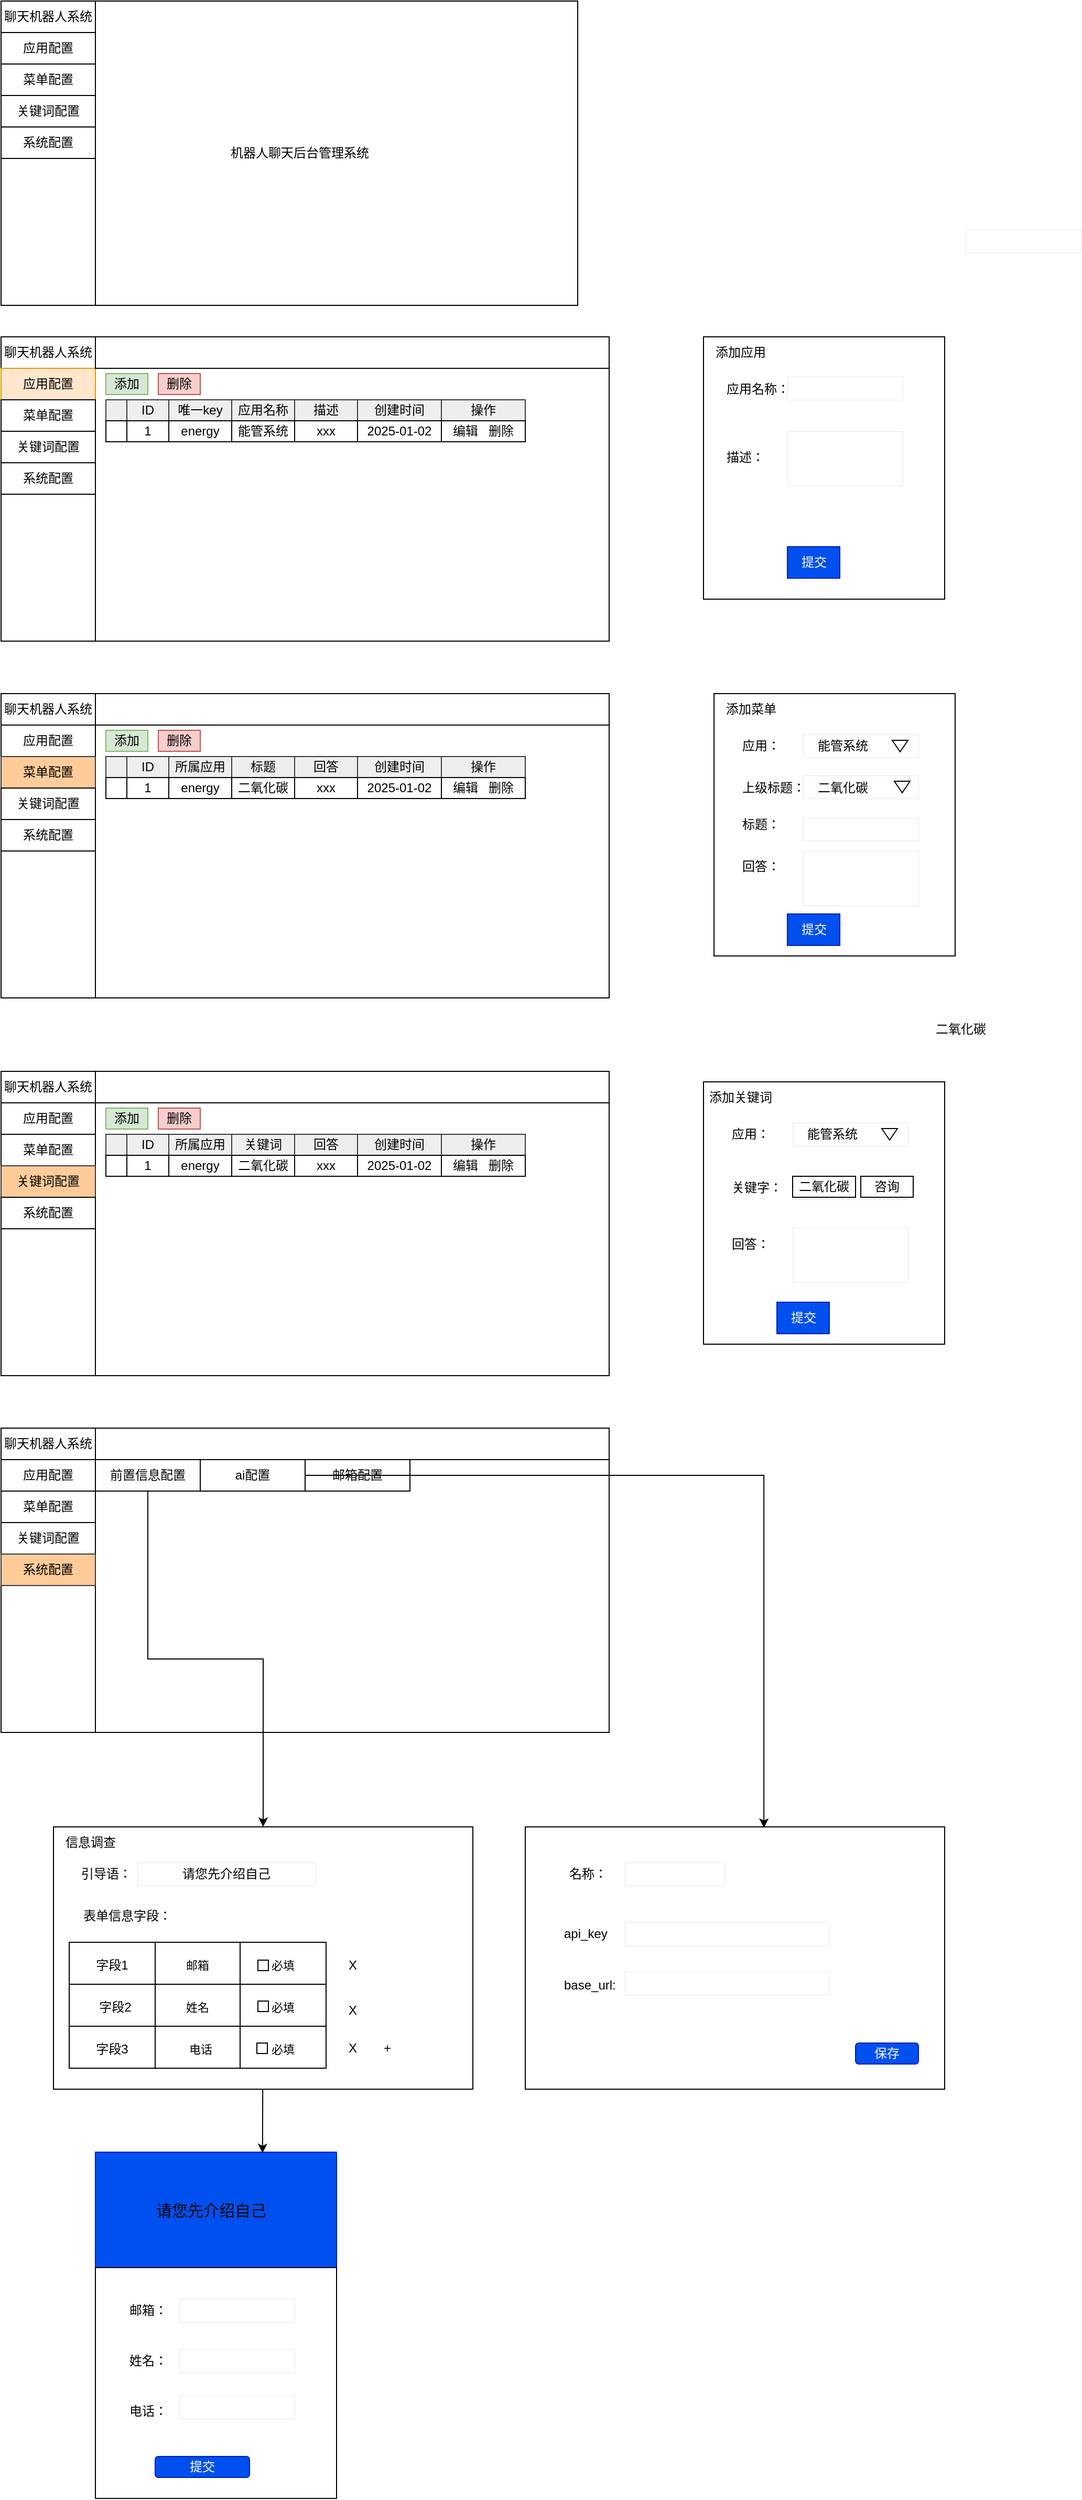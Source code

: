 <mxfile version="25.0.3">
  <diagram name="第 1 页" id="WqESRx_fFTUSI_0ruRd6">
    <mxGraphModel dx="840" dy="493" grid="1" gridSize="10" guides="1" tooltips="1" connect="1" arrows="1" fold="1" page="1" pageScale="1" pageWidth="827" pageHeight="1169" math="0" shadow="0">
      <root>
        <mxCell id="0" />
        <mxCell id="1" parent="0" />
        <mxCell id="n9BNtuvzOKxnNitowUyj-19" value="机器人聊天后台管理系统" style="rounded=0;whiteSpace=wrap;html=1;" vertex="1" parent="1">
          <mxGeometry x="20" y="90" width="530" height="290" as="geometry" />
        </mxCell>
        <mxCell id="n9BNtuvzOKxnNitowUyj-21" value="" style="rounded=0;whiteSpace=wrap;html=1;" vertex="1" parent="1">
          <mxGeometry y="90" width="90" height="290" as="geometry" />
        </mxCell>
        <mxCell id="n9BNtuvzOKxnNitowUyj-22" value="聊天机器人系统" style="rounded=0;whiteSpace=wrap;html=1;" vertex="1" parent="1">
          <mxGeometry y="90" width="90" height="30" as="geometry" />
        </mxCell>
        <mxCell id="n9BNtuvzOKxnNitowUyj-23" value="应用配置" style="rounded=0;whiteSpace=wrap;html=1;" vertex="1" parent="1">
          <mxGeometry y="120" width="90" height="30" as="geometry" />
        </mxCell>
        <mxCell id="n9BNtuvzOKxnNitowUyj-24" value="菜单配置" style="rounded=0;whiteSpace=wrap;html=1;" vertex="1" parent="1">
          <mxGeometry y="150" width="90" height="30" as="geometry" />
        </mxCell>
        <mxCell id="n9BNtuvzOKxnNitowUyj-25" value="关键词配置" style="rounded=0;whiteSpace=wrap;html=1;" vertex="1" parent="1">
          <mxGeometry y="180" width="90" height="30" as="geometry" />
        </mxCell>
        <mxCell id="n9BNtuvzOKxnNitowUyj-26" value="系统配置" style="rounded=0;whiteSpace=wrap;html=1;" vertex="1" parent="1">
          <mxGeometry y="210" width="90" height="30" as="geometry" />
        </mxCell>
        <mxCell id="n9BNtuvzOKxnNitowUyj-28" value="" style="rounded=0;whiteSpace=wrap;html=1;" vertex="1" parent="1">
          <mxGeometry x="20" y="410" width="560" height="290" as="geometry" />
        </mxCell>
        <mxCell id="n9BNtuvzOKxnNitowUyj-29" value="" style="rounded=0;whiteSpace=wrap;html=1;" vertex="1" parent="1">
          <mxGeometry y="410" width="90" height="290" as="geometry" />
        </mxCell>
        <mxCell id="n9BNtuvzOKxnNitowUyj-30" value="聊天机器人系统" style="rounded=0;whiteSpace=wrap;html=1;" vertex="1" parent="1">
          <mxGeometry y="410" width="90" height="30" as="geometry" />
        </mxCell>
        <mxCell id="n9BNtuvzOKxnNitowUyj-31" value="应用配置" style="rounded=0;whiteSpace=wrap;html=1;fillColor=#ffe6cc;strokeColor=#d79b00;" vertex="1" parent="1">
          <mxGeometry y="440" width="90" height="30" as="geometry" />
        </mxCell>
        <mxCell id="n9BNtuvzOKxnNitowUyj-32" value="菜单配置" style="rounded=0;whiteSpace=wrap;html=1;" vertex="1" parent="1">
          <mxGeometry y="470" width="90" height="30" as="geometry" />
        </mxCell>
        <mxCell id="n9BNtuvzOKxnNitowUyj-33" value="关键词配置" style="rounded=0;whiteSpace=wrap;html=1;" vertex="1" parent="1">
          <mxGeometry y="500" width="90" height="30" as="geometry" />
        </mxCell>
        <mxCell id="n9BNtuvzOKxnNitowUyj-34" value="系统配置" style="rounded=0;whiteSpace=wrap;html=1;" vertex="1" parent="1">
          <mxGeometry y="530" width="90" height="30" as="geometry" />
        </mxCell>
        <mxCell id="n9BNtuvzOKxnNitowUyj-35" value="" style="rounded=0;whiteSpace=wrap;html=1;" vertex="1" parent="1">
          <mxGeometry x="90" y="410" width="490" height="30" as="geometry" />
        </mxCell>
        <mxCell id="n9BNtuvzOKxnNitowUyj-38" value="添加" style="rounded=0;whiteSpace=wrap;html=1;fillColor=#d5e8d4;strokeColor=#82b366;" vertex="1" parent="1">
          <mxGeometry x="100" y="445" width="40" height="20" as="geometry" />
        </mxCell>
        <mxCell id="n9BNtuvzOKxnNitowUyj-39" value="删除" style="rounded=0;whiteSpace=wrap;html=1;fillColor=#f8cecc;strokeColor=#b85450;" vertex="1" parent="1">
          <mxGeometry x="150" y="445" width="40" height="20" as="geometry" />
        </mxCell>
        <mxCell id="n9BNtuvzOKxnNitowUyj-42" value="ID" style="rounded=0;whiteSpace=wrap;html=1;fillColor=#eeeeee;strokeColor=#36393d;" vertex="1" parent="1">
          <mxGeometry x="120" y="470" width="40" height="20" as="geometry" />
        </mxCell>
        <mxCell id="n9BNtuvzOKxnNitowUyj-43" value="唯一key" style="rounded=0;whiteSpace=wrap;html=1;fillColor=#eeeeee;strokeColor=#36393d;" vertex="1" parent="1">
          <mxGeometry x="160" y="470" width="60" height="20" as="geometry" />
        </mxCell>
        <mxCell id="n9BNtuvzOKxnNitowUyj-44" value="应用名称" style="rounded=0;whiteSpace=wrap;html=1;fillColor=#eeeeee;strokeColor=#36393d;" vertex="1" parent="1">
          <mxGeometry x="220" y="470" width="60" height="20" as="geometry" />
        </mxCell>
        <mxCell id="n9BNtuvzOKxnNitowUyj-45" value="描述" style="rounded=0;whiteSpace=wrap;html=1;fillColor=#eeeeee;strokeColor=#36393d;" vertex="1" parent="1">
          <mxGeometry x="280" y="470" width="60" height="20" as="geometry" />
        </mxCell>
        <mxCell id="n9BNtuvzOKxnNitowUyj-46" value="创建时间" style="rounded=0;whiteSpace=wrap;html=1;fillColor=#eeeeee;strokeColor=#36393d;" vertex="1" parent="1">
          <mxGeometry x="340" y="470" width="80" height="20" as="geometry" />
        </mxCell>
        <mxCell id="n9BNtuvzOKxnNitowUyj-48" value="" style="rounded=0;whiteSpace=wrap;html=1;fillColor=#eeeeee;strokeColor=#36393d;" vertex="1" parent="1">
          <mxGeometry x="100" y="470" width="20" height="20" as="geometry" />
        </mxCell>
        <mxCell id="n9BNtuvzOKxnNitowUyj-49" value="" style="rounded=0;whiteSpace=wrap;html=1;" vertex="1" parent="1">
          <mxGeometry x="100" y="490" width="20" height="20" as="geometry" />
        </mxCell>
        <mxCell id="n9BNtuvzOKxnNitowUyj-51" value="1" style="rounded=0;whiteSpace=wrap;html=1;" vertex="1" parent="1">
          <mxGeometry x="120" y="490" width="40" height="20" as="geometry" />
        </mxCell>
        <mxCell id="n9BNtuvzOKxnNitowUyj-52" value="energy" style="rounded=0;whiteSpace=wrap;html=1;" vertex="1" parent="1">
          <mxGeometry x="160" y="490" width="60" height="20" as="geometry" />
        </mxCell>
        <mxCell id="n9BNtuvzOKxnNitowUyj-53" value="能管系统" style="rounded=0;whiteSpace=wrap;html=1;" vertex="1" parent="1">
          <mxGeometry x="220" y="490" width="60" height="20" as="geometry" />
        </mxCell>
        <mxCell id="n9BNtuvzOKxnNitowUyj-54" value="xxx" style="rounded=0;whiteSpace=wrap;html=1;" vertex="1" parent="1">
          <mxGeometry x="280" y="490" width="60" height="20" as="geometry" />
        </mxCell>
        <mxCell id="n9BNtuvzOKxnNitowUyj-55" value="&lt;font&gt;2025-01-02&lt;/font&gt;" style="rounded=0;whiteSpace=wrap;html=1;" vertex="1" parent="1">
          <mxGeometry x="340" y="490" width="80" height="20" as="geometry" />
        </mxCell>
        <mxCell id="n9BNtuvzOKxnNitowUyj-71" value="操作" style="rounded=0;whiteSpace=wrap;html=1;fillColor=#eeeeee;strokeColor=#36393d;" vertex="1" parent="1">
          <mxGeometry x="420" y="470" width="80" height="20" as="geometry" />
        </mxCell>
        <mxCell id="n9BNtuvzOKxnNitowUyj-72" value="编辑&amp;nbsp; &amp;nbsp;删除" style="rounded=0;whiteSpace=wrap;html=1;" vertex="1" parent="1">
          <mxGeometry x="420" y="490" width="80" height="20" as="geometry" />
        </mxCell>
        <mxCell id="n9BNtuvzOKxnNitowUyj-84" value="" style="rounded=0;whiteSpace=wrap;html=1;" vertex="1" parent="1">
          <mxGeometry x="670" y="410" width="230" height="250" as="geometry" />
        </mxCell>
        <mxCell id="n9BNtuvzOKxnNitowUyj-85" value="添加应用" style="text;html=1;align=center;verticalAlign=middle;resizable=0;points=[];autosize=1;strokeColor=none;fillColor=none;" vertex="1" parent="1">
          <mxGeometry x="670" y="410" width="70" height="30" as="geometry" />
        </mxCell>
        <mxCell id="n9BNtuvzOKxnNitowUyj-86" value="提交" style="text;html=1;align=center;verticalAlign=middle;resizable=0;points=[];autosize=1;strokeColor=#001DBC;fillColor=#0050ef;fontColor=#ffffff;" vertex="1" parent="1">
          <mxGeometry x="750" y="610" width="50" height="30" as="geometry" />
        </mxCell>
        <mxCell id="n9BNtuvzOKxnNitowUyj-87" value="应用名称：" style="text;html=1;align=left;verticalAlign=middle;resizable=0;points=[];autosize=1;strokeColor=none;fillColor=none;" vertex="1" parent="1">
          <mxGeometry x="690" y="445" width="80" height="30" as="geometry" />
        </mxCell>
        <mxCell id="n9BNtuvzOKxnNitowUyj-91" value="描述：" style="text;html=1;align=left;verticalAlign=middle;resizable=0;points=[];autosize=1;strokeColor=none;fillColor=none;" vertex="1" parent="1">
          <mxGeometry x="690" y="510" width="60" height="30" as="geometry" />
        </mxCell>
        <mxCell id="n9BNtuvzOKxnNitowUyj-93" value="" style="whiteSpace=wrap;html=1;strokeWidth=0;" vertex="1" parent="1">
          <mxGeometry x="920" y="308" width="110" height="22" as="geometry" />
        </mxCell>
        <mxCell id="n9BNtuvzOKxnNitowUyj-94" value="" style="whiteSpace=wrap;html=1;strokeWidth=0;" vertex="1" parent="1">
          <mxGeometry x="750" y="448" width="110" height="22" as="geometry" />
        </mxCell>
        <mxCell id="n9BNtuvzOKxnNitowUyj-96" value="" style="whiteSpace=wrap;html=1;strokeWidth=0;" vertex="1" parent="1">
          <mxGeometry x="750" y="500" width="110" height="52" as="geometry" />
        </mxCell>
        <mxCell id="n9BNtuvzOKxnNitowUyj-100" value="" style="rounded=0;whiteSpace=wrap;html=1;" vertex="1" parent="1">
          <mxGeometry x="20" y="750" width="560" height="290" as="geometry" />
        </mxCell>
        <mxCell id="n9BNtuvzOKxnNitowUyj-101" value="" style="rounded=0;whiteSpace=wrap;html=1;" vertex="1" parent="1">
          <mxGeometry y="750" width="90" height="290" as="geometry" />
        </mxCell>
        <mxCell id="n9BNtuvzOKxnNitowUyj-102" value="聊天机器人系统" style="rounded=0;whiteSpace=wrap;html=1;" vertex="1" parent="1">
          <mxGeometry y="750" width="90" height="30" as="geometry" />
        </mxCell>
        <mxCell id="n9BNtuvzOKxnNitowUyj-103" value="应用配置" style="rounded=0;whiteSpace=wrap;html=1;" vertex="1" parent="1">
          <mxGeometry y="780" width="90" height="30" as="geometry" />
        </mxCell>
        <mxCell id="n9BNtuvzOKxnNitowUyj-104" value="菜单配置" style="rounded=0;whiteSpace=wrap;html=1;fillColor=#ffcc99;strokeColor=#36393d;" vertex="1" parent="1">
          <mxGeometry y="810" width="90" height="30" as="geometry" />
        </mxCell>
        <mxCell id="n9BNtuvzOKxnNitowUyj-105" value="关键词配置" style="rounded=0;whiteSpace=wrap;html=1;" vertex="1" parent="1">
          <mxGeometry y="840" width="90" height="30" as="geometry" />
        </mxCell>
        <mxCell id="n9BNtuvzOKxnNitowUyj-106" value="系统配置" style="rounded=0;whiteSpace=wrap;html=1;" vertex="1" parent="1">
          <mxGeometry y="870" width="90" height="30" as="geometry" />
        </mxCell>
        <mxCell id="n9BNtuvzOKxnNitowUyj-107" value="" style="rounded=0;whiteSpace=wrap;html=1;" vertex="1" parent="1">
          <mxGeometry x="90" y="750" width="490" height="30" as="geometry" />
        </mxCell>
        <mxCell id="n9BNtuvzOKxnNitowUyj-108" value="添加" style="rounded=0;whiteSpace=wrap;html=1;fillColor=#d5e8d4;strokeColor=#82b366;" vertex="1" parent="1">
          <mxGeometry x="100" y="785" width="40" height="20" as="geometry" />
        </mxCell>
        <mxCell id="n9BNtuvzOKxnNitowUyj-109" value="删除" style="rounded=0;whiteSpace=wrap;html=1;fillColor=#f8cecc;strokeColor=#b85450;" vertex="1" parent="1">
          <mxGeometry x="150" y="785" width="40" height="20" as="geometry" />
        </mxCell>
        <mxCell id="n9BNtuvzOKxnNitowUyj-110" value="ID" style="rounded=0;whiteSpace=wrap;html=1;fillColor=#eeeeee;strokeColor=#36393d;" vertex="1" parent="1">
          <mxGeometry x="120" y="810" width="40" height="20" as="geometry" />
        </mxCell>
        <mxCell id="n9BNtuvzOKxnNitowUyj-111" value="所属应用" style="rounded=0;whiteSpace=wrap;html=1;fillColor=#eeeeee;strokeColor=#36393d;" vertex="1" parent="1">
          <mxGeometry x="160" y="810" width="60" height="20" as="geometry" />
        </mxCell>
        <mxCell id="n9BNtuvzOKxnNitowUyj-112" value="标题" style="rounded=0;whiteSpace=wrap;html=1;fillColor=#eeeeee;strokeColor=#36393d;" vertex="1" parent="1">
          <mxGeometry x="220" y="810" width="60" height="20" as="geometry" />
        </mxCell>
        <mxCell id="n9BNtuvzOKxnNitowUyj-113" value="回答" style="rounded=0;whiteSpace=wrap;html=1;fillColor=#eeeeee;strokeColor=#36393d;" vertex="1" parent="1">
          <mxGeometry x="280" y="810" width="60" height="20" as="geometry" />
        </mxCell>
        <mxCell id="n9BNtuvzOKxnNitowUyj-114" value="创建时间" style="rounded=0;whiteSpace=wrap;html=1;fillColor=#eeeeee;strokeColor=#36393d;" vertex="1" parent="1">
          <mxGeometry x="340" y="810" width="80" height="20" as="geometry" />
        </mxCell>
        <mxCell id="n9BNtuvzOKxnNitowUyj-115" value="" style="rounded=0;whiteSpace=wrap;html=1;fillColor=#eeeeee;strokeColor=#36393d;" vertex="1" parent="1">
          <mxGeometry x="100" y="810" width="20" height="20" as="geometry" />
        </mxCell>
        <mxCell id="n9BNtuvzOKxnNitowUyj-116" value="" style="rounded=0;whiteSpace=wrap;html=1;" vertex="1" parent="1">
          <mxGeometry x="100" y="830" width="20" height="20" as="geometry" />
        </mxCell>
        <mxCell id="n9BNtuvzOKxnNitowUyj-117" value="1" style="rounded=0;whiteSpace=wrap;html=1;" vertex="1" parent="1">
          <mxGeometry x="120" y="830" width="40" height="20" as="geometry" />
        </mxCell>
        <mxCell id="n9BNtuvzOKxnNitowUyj-118" value="energy" style="rounded=0;whiteSpace=wrap;html=1;" vertex="1" parent="1">
          <mxGeometry x="160" y="830" width="60" height="20" as="geometry" />
        </mxCell>
        <mxCell id="n9BNtuvzOKxnNitowUyj-119" value="二氧化碳" style="rounded=0;whiteSpace=wrap;html=1;" vertex="1" parent="1">
          <mxGeometry x="220" y="830" width="60" height="20" as="geometry" />
        </mxCell>
        <mxCell id="n9BNtuvzOKxnNitowUyj-120" value="xxx" style="rounded=0;whiteSpace=wrap;html=1;" vertex="1" parent="1">
          <mxGeometry x="280" y="830" width="60" height="20" as="geometry" />
        </mxCell>
        <mxCell id="n9BNtuvzOKxnNitowUyj-121" value="&lt;font&gt;2025-01-02&lt;/font&gt;" style="rounded=0;whiteSpace=wrap;html=1;" vertex="1" parent="1">
          <mxGeometry x="340" y="830" width="80" height="20" as="geometry" />
        </mxCell>
        <mxCell id="n9BNtuvzOKxnNitowUyj-122" value="操作" style="rounded=0;whiteSpace=wrap;html=1;fillColor=#eeeeee;strokeColor=#36393d;" vertex="1" parent="1">
          <mxGeometry x="420" y="810" width="80" height="20" as="geometry" />
        </mxCell>
        <mxCell id="n9BNtuvzOKxnNitowUyj-123" value="编辑&amp;nbsp; &amp;nbsp;删除" style="rounded=0;whiteSpace=wrap;html=1;" vertex="1" parent="1">
          <mxGeometry x="420" y="830" width="80" height="20" as="geometry" />
        </mxCell>
        <mxCell id="n9BNtuvzOKxnNitowUyj-126" value="" style="rounded=0;whiteSpace=wrap;html=1;" vertex="1" parent="1">
          <mxGeometry x="680" y="750" width="230" height="250" as="geometry" />
        </mxCell>
        <mxCell id="n9BNtuvzOKxnNitowUyj-127" value="添加菜单" style="text;html=1;align=center;verticalAlign=middle;resizable=0;points=[];autosize=1;strokeColor=none;fillColor=none;" vertex="1" parent="1">
          <mxGeometry x="680" y="750" width="70" height="30" as="geometry" />
        </mxCell>
        <mxCell id="n9BNtuvzOKxnNitowUyj-129" value="应用：" style="text;html=1;align=left;verticalAlign=middle;resizable=0;points=[];autosize=1;strokeColor=none;fillColor=none;" vertex="1" parent="1">
          <mxGeometry x="705" y="785" width="60" height="30" as="geometry" />
        </mxCell>
        <mxCell id="n9BNtuvzOKxnNitowUyj-130" value="上级标题：" style="text;html=1;align=left;verticalAlign=middle;resizable=0;points=[];autosize=1;strokeColor=none;fillColor=none;" vertex="1" parent="1">
          <mxGeometry x="705" y="825" width="80" height="30" as="geometry" />
        </mxCell>
        <mxCell id="n9BNtuvzOKxnNitowUyj-131" value="标题：" style="text;html=1;align=left;verticalAlign=middle;resizable=0;points=[];autosize=1;strokeColor=none;fillColor=none;" vertex="1" parent="1">
          <mxGeometry x="705" y="860" width="60" height="30" as="geometry" />
        </mxCell>
        <mxCell id="n9BNtuvzOKxnNitowUyj-132" value="回答：" style="text;html=1;align=left;verticalAlign=middle;resizable=0;points=[];autosize=1;strokeColor=none;fillColor=none;" vertex="1" parent="1">
          <mxGeometry x="705" y="900" width="60" height="30" as="geometry" />
        </mxCell>
        <mxCell id="n9BNtuvzOKxnNitowUyj-133" value="" style="whiteSpace=wrap;html=1;strokeWidth=0;verticalAlign=middle;" vertex="1" parent="1">
          <mxGeometry x="765" y="789" width="110" height="22" as="geometry" />
        </mxCell>
        <mxCell id="n9BNtuvzOKxnNitowUyj-134" value="" style="triangle;whiteSpace=wrap;html=1;dashed=0;direction=south;" vertex="1" parent="1">
          <mxGeometry x="850" y="794.5" width="15" height="11" as="geometry" />
        </mxCell>
        <mxCell id="n9BNtuvzOKxnNitowUyj-136" value="能管系统" style="text;html=1;align=left;verticalAlign=middle;resizable=0;points=[];autosize=1;strokeColor=none;fillColor=none;" vertex="1" parent="1">
          <mxGeometry x="777" y="785" width="70" height="30" as="geometry" />
        </mxCell>
        <mxCell id="n9BNtuvzOKxnNitowUyj-137" value="" style="whiteSpace=wrap;html=1;strokeWidth=0;verticalAlign=middle;" vertex="1" parent="1">
          <mxGeometry x="765" y="828" width="110" height="22" as="geometry" />
        </mxCell>
        <mxCell id="n9BNtuvzOKxnNitowUyj-138" value="二氧化碳" style="text;html=1;align=left;verticalAlign=middle;resizable=0;points=[];autosize=1;strokeColor=none;fillColor=none;" vertex="1" parent="1">
          <mxGeometry x="777" y="825" width="70" height="30" as="geometry" />
        </mxCell>
        <mxCell id="n9BNtuvzOKxnNitowUyj-140" value="" style="triangle;whiteSpace=wrap;html=1;dashed=0;direction=south;" vertex="1" parent="1">
          <mxGeometry x="852" y="833.5" width="15" height="11" as="geometry" />
        </mxCell>
        <mxCell id="n9BNtuvzOKxnNitowUyj-142" value="" style="whiteSpace=wrap;html=1;strokeWidth=0;" vertex="1" parent="1">
          <mxGeometry x="765" y="868" width="110" height="22" as="geometry" />
        </mxCell>
        <mxCell id="n9BNtuvzOKxnNitowUyj-143" value="" style="whiteSpace=wrap;html=1;strokeWidth=0;" vertex="1" parent="1">
          <mxGeometry x="765" y="900" width="110" height="52" as="geometry" />
        </mxCell>
        <mxCell id="n9BNtuvzOKxnNitowUyj-145" value="提交" style="text;html=1;align=center;verticalAlign=middle;resizable=0;points=[];autosize=1;strokeColor=#001DBC;fillColor=#0050ef;fontColor=#ffffff;" vertex="1" parent="1">
          <mxGeometry x="750" y="960" width="50" height="30" as="geometry" />
        </mxCell>
        <mxCell id="n9BNtuvzOKxnNitowUyj-147" value="" style="rounded=0;whiteSpace=wrap;html=1;" vertex="1" parent="1">
          <mxGeometry x="20" y="1110" width="560" height="290" as="geometry" />
        </mxCell>
        <mxCell id="n9BNtuvzOKxnNitowUyj-148" value="" style="rounded=0;whiteSpace=wrap;html=1;" vertex="1" parent="1">
          <mxGeometry y="1110" width="90" height="290" as="geometry" />
        </mxCell>
        <mxCell id="n9BNtuvzOKxnNitowUyj-149" value="聊天机器人系统" style="rounded=0;whiteSpace=wrap;html=1;" vertex="1" parent="1">
          <mxGeometry y="1110" width="90" height="30" as="geometry" />
        </mxCell>
        <mxCell id="n9BNtuvzOKxnNitowUyj-150" value="应用配置" style="rounded=0;whiteSpace=wrap;html=1;" vertex="1" parent="1">
          <mxGeometry y="1140" width="90" height="30" as="geometry" />
        </mxCell>
        <mxCell id="n9BNtuvzOKxnNitowUyj-151" value="菜单配置" style="rounded=0;whiteSpace=wrap;html=1;" vertex="1" parent="1">
          <mxGeometry y="1170" width="90" height="30" as="geometry" />
        </mxCell>
        <mxCell id="n9BNtuvzOKxnNitowUyj-152" value="关键词配置" style="rounded=0;whiteSpace=wrap;html=1;fillColor=#ffcc99;strokeColor=#36393d;" vertex="1" parent="1">
          <mxGeometry y="1200" width="90" height="30" as="geometry" />
        </mxCell>
        <mxCell id="n9BNtuvzOKxnNitowUyj-153" value="系统配置" style="rounded=0;whiteSpace=wrap;html=1;" vertex="1" parent="1">
          <mxGeometry y="1230" width="90" height="30" as="geometry" />
        </mxCell>
        <mxCell id="n9BNtuvzOKxnNitowUyj-154" value="" style="rounded=0;whiteSpace=wrap;html=1;" vertex="1" parent="1">
          <mxGeometry x="90" y="1110" width="490" height="30" as="geometry" />
        </mxCell>
        <mxCell id="n9BNtuvzOKxnNitowUyj-155" value="添加" style="rounded=0;whiteSpace=wrap;html=1;fillColor=#d5e8d4;strokeColor=#82b366;" vertex="1" parent="1">
          <mxGeometry x="100" y="1145" width="40" height="20" as="geometry" />
        </mxCell>
        <mxCell id="n9BNtuvzOKxnNitowUyj-156" value="删除" style="rounded=0;whiteSpace=wrap;html=1;fillColor=#f8cecc;strokeColor=#b85450;" vertex="1" parent="1">
          <mxGeometry x="150" y="1145" width="40" height="20" as="geometry" />
        </mxCell>
        <mxCell id="n9BNtuvzOKxnNitowUyj-157" value="ID" style="rounded=0;whiteSpace=wrap;html=1;fillColor=#eeeeee;strokeColor=#36393d;" vertex="1" parent="1">
          <mxGeometry x="120" y="1170" width="40" height="20" as="geometry" />
        </mxCell>
        <mxCell id="n9BNtuvzOKxnNitowUyj-158" value="所属应用" style="rounded=0;whiteSpace=wrap;html=1;fillColor=#eeeeee;strokeColor=#36393d;" vertex="1" parent="1">
          <mxGeometry x="160" y="1170" width="60" height="20" as="geometry" />
        </mxCell>
        <mxCell id="n9BNtuvzOKxnNitowUyj-159" value="关键词" style="rounded=0;whiteSpace=wrap;html=1;fillColor=#eeeeee;strokeColor=#36393d;" vertex="1" parent="1">
          <mxGeometry x="220" y="1170" width="60" height="20" as="geometry" />
        </mxCell>
        <mxCell id="n9BNtuvzOKxnNitowUyj-160" value="回答" style="rounded=0;whiteSpace=wrap;html=1;fillColor=#eeeeee;strokeColor=#36393d;" vertex="1" parent="1">
          <mxGeometry x="280" y="1170" width="60" height="20" as="geometry" />
        </mxCell>
        <mxCell id="n9BNtuvzOKxnNitowUyj-161" value="创建时间" style="rounded=0;whiteSpace=wrap;html=1;fillColor=#eeeeee;strokeColor=#36393d;" vertex="1" parent="1">
          <mxGeometry x="340" y="1170" width="80" height="20" as="geometry" />
        </mxCell>
        <mxCell id="n9BNtuvzOKxnNitowUyj-162" value="" style="rounded=0;whiteSpace=wrap;html=1;fillColor=#eeeeee;strokeColor=#36393d;" vertex="1" parent="1">
          <mxGeometry x="100" y="1170" width="20" height="20" as="geometry" />
        </mxCell>
        <mxCell id="n9BNtuvzOKxnNitowUyj-163" value="" style="rounded=0;whiteSpace=wrap;html=1;" vertex="1" parent="1">
          <mxGeometry x="100" y="1190" width="20" height="20" as="geometry" />
        </mxCell>
        <mxCell id="n9BNtuvzOKxnNitowUyj-164" value="1" style="rounded=0;whiteSpace=wrap;html=1;" vertex="1" parent="1">
          <mxGeometry x="120" y="1190" width="40" height="20" as="geometry" />
        </mxCell>
        <mxCell id="n9BNtuvzOKxnNitowUyj-165" value="energy" style="rounded=0;whiteSpace=wrap;html=1;" vertex="1" parent="1">
          <mxGeometry x="160" y="1190" width="60" height="20" as="geometry" />
        </mxCell>
        <mxCell id="n9BNtuvzOKxnNitowUyj-166" value="二氧化碳" style="rounded=0;whiteSpace=wrap;html=1;" vertex="1" parent="1">
          <mxGeometry x="220" y="1190" width="60" height="20" as="geometry" />
        </mxCell>
        <mxCell id="n9BNtuvzOKxnNitowUyj-167" value="xxx" style="rounded=0;whiteSpace=wrap;html=1;" vertex="1" parent="1">
          <mxGeometry x="280" y="1190" width="60" height="20" as="geometry" />
        </mxCell>
        <mxCell id="n9BNtuvzOKxnNitowUyj-168" value="&lt;font&gt;2025-01-02&lt;/font&gt;" style="rounded=0;whiteSpace=wrap;html=1;" vertex="1" parent="1">
          <mxGeometry x="340" y="1190" width="80" height="20" as="geometry" />
        </mxCell>
        <mxCell id="n9BNtuvzOKxnNitowUyj-169" value="操作" style="rounded=0;whiteSpace=wrap;html=1;fillColor=#eeeeee;strokeColor=#36393d;" vertex="1" parent="1">
          <mxGeometry x="420" y="1170" width="80" height="20" as="geometry" />
        </mxCell>
        <mxCell id="n9BNtuvzOKxnNitowUyj-170" value="编辑&amp;nbsp; &amp;nbsp;删除" style="rounded=0;whiteSpace=wrap;html=1;" vertex="1" parent="1">
          <mxGeometry x="420" y="1190" width="80" height="20" as="geometry" />
        </mxCell>
        <mxCell id="n9BNtuvzOKxnNitowUyj-171" value="" style="rounded=0;whiteSpace=wrap;html=1;" vertex="1" parent="1">
          <mxGeometry x="670" y="1120" width="230" height="250" as="geometry" />
        </mxCell>
        <mxCell id="n9BNtuvzOKxnNitowUyj-172" value="添加关键词" style="text;html=1;align=center;verticalAlign=middle;resizable=0;points=[];autosize=1;strokeColor=none;fillColor=none;" vertex="1" parent="1">
          <mxGeometry x="665" y="1120" width="80" height="30" as="geometry" />
        </mxCell>
        <mxCell id="n9BNtuvzOKxnNitowUyj-173" value="应用：" style="text;html=1;align=left;verticalAlign=middle;resizable=0;points=[];autosize=1;strokeColor=none;fillColor=none;" vertex="1" parent="1">
          <mxGeometry x="695" y="1155" width="60" height="30" as="geometry" />
        </mxCell>
        <mxCell id="n9BNtuvzOKxnNitowUyj-175" value="关键字：" style="text;html=1;align=left;verticalAlign=middle;resizable=0;points=[];autosize=1;strokeColor=none;fillColor=none;" vertex="1" parent="1">
          <mxGeometry x="695" y="1206" width="70" height="30" as="geometry" />
        </mxCell>
        <mxCell id="n9BNtuvzOKxnNitowUyj-176" value="回答：" style="text;html=1;align=left;verticalAlign=middle;resizable=0;points=[];autosize=1;strokeColor=none;fillColor=none;" vertex="1" parent="1">
          <mxGeometry x="695" y="1260" width="60" height="30" as="geometry" />
        </mxCell>
        <mxCell id="n9BNtuvzOKxnNitowUyj-177" value="" style="whiteSpace=wrap;html=1;strokeWidth=0;verticalAlign=middle;" vertex="1" parent="1">
          <mxGeometry x="755" y="1159" width="110" height="22" as="geometry" />
        </mxCell>
        <mxCell id="n9BNtuvzOKxnNitowUyj-178" value="" style="triangle;whiteSpace=wrap;html=1;dashed=0;direction=south;" vertex="1" parent="1">
          <mxGeometry x="840" y="1164.5" width="15" height="11" as="geometry" />
        </mxCell>
        <mxCell id="n9BNtuvzOKxnNitowUyj-179" value="能管系统" style="text;html=1;align=left;verticalAlign=middle;resizable=0;points=[];autosize=1;strokeColor=none;fillColor=none;" vertex="1" parent="1">
          <mxGeometry x="767" y="1155" width="70" height="30" as="geometry" />
        </mxCell>
        <mxCell id="n9BNtuvzOKxnNitowUyj-183" value="" style="whiteSpace=wrap;html=1;strokeWidth=0;" vertex="1" parent="1">
          <mxGeometry x="755" y="1210" width="110" height="22" as="geometry" />
        </mxCell>
        <mxCell id="n9BNtuvzOKxnNitowUyj-184" value="" style="whiteSpace=wrap;html=1;strokeWidth=0;" vertex="1" parent="1">
          <mxGeometry x="755" y="1259" width="110" height="52" as="geometry" />
        </mxCell>
        <mxCell id="n9BNtuvzOKxnNitowUyj-185" value="提交" style="text;html=1;align=center;verticalAlign=middle;resizable=0;points=[];autosize=1;strokeColor=#001DBC;fillColor=#0050ef;fontColor=#ffffff;" vertex="1" parent="1">
          <mxGeometry x="740" y="1330" width="50" height="30" as="geometry" />
        </mxCell>
        <mxCell id="n9BNtuvzOKxnNitowUyj-186" value="" style="rounded=0;whiteSpace=wrap;html=1;" vertex="1" parent="1">
          <mxGeometry x="20" y="1450" width="560" height="290" as="geometry" />
        </mxCell>
        <mxCell id="n9BNtuvzOKxnNitowUyj-187" value="" style="rounded=0;whiteSpace=wrap;html=1;" vertex="1" parent="1">
          <mxGeometry y="1450" width="90" height="290" as="geometry" />
        </mxCell>
        <mxCell id="n9BNtuvzOKxnNitowUyj-188" value="聊天机器人系统" style="rounded=0;whiteSpace=wrap;html=1;" vertex="1" parent="1">
          <mxGeometry y="1450" width="90" height="30" as="geometry" />
        </mxCell>
        <mxCell id="n9BNtuvzOKxnNitowUyj-189" value="应用配置" style="rounded=0;whiteSpace=wrap;html=1;" vertex="1" parent="1">
          <mxGeometry y="1480" width="90" height="30" as="geometry" />
        </mxCell>
        <mxCell id="n9BNtuvzOKxnNitowUyj-190" value="菜单配置" style="rounded=0;whiteSpace=wrap;html=1;" vertex="1" parent="1">
          <mxGeometry y="1510" width="90" height="30" as="geometry" />
        </mxCell>
        <mxCell id="n9BNtuvzOKxnNitowUyj-191" value="关键词配置" style="rounded=0;whiteSpace=wrap;html=1;" vertex="1" parent="1">
          <mxGeometry y="1540" width="90" height="30" as="geometry" />
        </mxCell>
        <mxCell id="n9BNtuvzOKxnNitowUyj-192" value="系统配置" style="rounded=0;whiteSpace=wrap;html=1;fillColor=#ffcc99;strokeColor=#36393d;" vertex="1" parent="1">
          <mxGeometry y="1570" width="90" height="30" as="geometry" />
        </mxCell>
        <mxCell id="n9BNtuvzOKxnNitowUyj-193" value="" style="rounded=0;whiteSpace=wrap;html=1;" vertex="1" parent="1">
          <mxGeometry x="90" y="1450" width="490" height="30" as="geometry" />
        </mxCell>
        <mxCell id="n9BNtuvzOKxnNitowUyj-216" style="edgeStyle=orthogonalEdgeStyle;rounded=0;orthogonalLoop=1;jettySize=auto;html=1;" edge="1" parent="1" source="n9BNtuvzOKxnNitowUyj-210" target="n9BNtuvzOKxnNitowUyj-213">
          <mxGeometry relative="1" as="geometry" />
        </mxCell>
        <mxCell id="n9BNtuvzOKxnNitowUyj-210" value="前置信息配置" style="whiteSpace=wrap;html=1;" vertex="1" parent="1">
          <mxGeometry x="90" y="1480" width="100" height="30" as="geometry" />
        </mxCell>
        <mxCell id="n9BNtuvzOKxnNitowUyj-211" value="ai配置" style="whiteSpace=wrap;html=1;" vertex="1" parent="1">
          <mxGeometry x="190" y="1480" width="100" height="30" as="geometry" />
        </mxCell>
        <mxCell id="n9BNtuvzOKxnNitowUyj-212" value="邮箱配置" style="whiteSpace=wrap;html=1;" vertex="1" parent="1">
          <mxGeometry x="290" y="1480" width="100" height="30" as="geometry" />
        </mxCell>
        <mxCell id="n9BNtuvzOKxnNitowUyj-213" value="" style="html=1;dashed=0;whiteSpace=wrap;" vertex="1" parent="1">
          <mxGeometry x="50" y="1830" width="400" height="250" as="geometry" />
        </mxCell>
        <mxCell id="n9BNtuvzOKxnNitowUyj-214" value="信息调查" style="text;html=1;align=center;verticalAlign=middle;resizable=0;points=[];autosize=1;strokeColor=none;fillColor=none;" vertex="1" parent="1">
          <mxGeometry x="50" y="1830" width="70" height="30" as="geometry" />
        </mxCell>
        <mxCell id="n9BNtuvzOKxnNitowUyj-217" value="引导语：" style="text;html=1;align=center;verticalAlign=middle;resizable=0;points=[];autosize=1;strokeColor=none;fillColor=none;" vertex="1" parent="1">
          <mxGeometry x="65" y="1860" width="70" height="30" as="geometry" />
        </mxCell>
        <mxCell id="n9BNtuvzOKxnNitowUyj-218" value="请您先介绍自己" style="whiteSpace=wrap;html=1;strokeWidth=0;" vertex="1" parent="1">
          <mxGeometry x="130" y="1864" width="170" height="22" as="geometry" />
        </mxCell>
        <mxCell id="n9BNtuvzOKxnNitowUyj-221" value="表单信息字段：" style="text;html=1;align=center;verticalAlign=middle;resizable=0;points=[];autosize=1;strokeColor=none;fillColor=none;" vertex="1" parent="1">
          <mxGeometry x="65" y="1900" width="110" height="30" as="geometry" />
        </mxCell>
        <mxCell id="n9BNtuvzOKxnNitowUyj-236" value="" style="shape=table;startSize=0;container=1;collapsible=0;childLayout=tableLayout;fontSize=16;" vertex="1" parent="1">
          <mxGeometry x="65" y="1940" width="245" height="120" as="geometry" />
        </mxCell>
        <mxCell id="n9BNtuvzOKxnNitowUyj-237" value="" style="shape=tableRow;horizontal=0;startSize=0;swimlaneHead=0;swimlaneBody=0;strokeColor=inherit;top=0;left=0;bottom=0;right=0;collapsible=0;dropTarget=0;fillColor=none;points=[[0,0.5],[1,0.5]];portConstraint=eastwest;fontSize=16;" vertex="1" parent="n9BNtuvzOKxnNitowUyj-236">
          <mxGeometry width="245" height="40" as="geometry" />
        </mxCell>
        <mxCell id="n9BNtuvzOKxnNitowUyj-238" value="&lt;font style=&quot;font-size: 12px;&quot;&gt;字段1&lt;/font&gt;" style="shape=partialRectangle;html=1;whiteSpace=wrap;connectable=0;strokeColor=inherit;overflow=hidden;fillColor=none;top=0;left=0;bottom=0;right=0;pointerEvents=1;fontSize=16;" vertex="1" parent="n9BNtuvzOKxnNitowUyj-237">
          <mxGeometry width="82" height="40" as="geometry">
            <mxRectangle width="82" height="40" as="alternateBounds" />
          </mxGeometry>
        </mxCell>
        <mxCell id="n9BNtuvzOKxnNitowUyj-239" value="&lt;font style=&quot;font-size: 11px;&quot;&gt;邮箱&lt;/font&gt;" style="shape=partialRectangle;html=1;whiteSpace=wrap;connectable=0;strokeColor=inherit;overflow=hidden;fillColor=none;top=0;left=0;bottom=0;right=0;pointerEvents=1;fontSize=16;" vertex="1" parent="n9BNtuvzOKxnNitowUyj-237">
          <mxGeometry x="82" width="81" height="40" as="geometry">
            <mxRectangle width="81" height="40" as="alternateBounds" />
          </mxGeometry>
        </mxCell>
        <mxCell id="n9BNtuvzOKxnNitowUyj-240" value="&lt;font style=&quot;font-size: 11px;&quot;&gt;必填&lt;/font&gt;" style="shape=partialRectangle;html=1;whiteSpace=wrap;connectable=0;strokeColor=inherit;overflow=hidden;fillColor=none;top=0;left=0;bottom=0;right=0;pointerEvents=1;fontSize=16;" vertex="1" parent="n9BNtuvzOKxnNitowUyj-237">
          <mxGeometry x="163" width="82" height="40" as="geometry">
            <mxRectangle width="82" height="40" as="alternateBounds" />
          </mxGeometry>
        </mxCell>
        <mxCell id="n9BNtuvzOKxnNitowUyj-241" value="" style="shape=tableRow;horizontal=0;startSize=0;swimlaneHead=0;swimlaneBody=0;strokeColor=inherit;top=0;left=0;bottom=0;right=0;collapsible=0;dropTarget=0;fillColor=none;points=[[0,0.5],[1,0.5]];portConstraint=eastwest;fontSize=16;" vertex="1" parent="n9BNtuvzOKxnNitowUyj-236">
          <mxGeometry y="40" width="245" height="40" as="geometry" />
        </mxCell>
        <mxCell id="n9BNtuvzOKxnNitowUyj-242" value="" style="shape=partialRectangle;html=1;whiteSpace=wrap;connectable=0;strokeColor=inherit;overflow=hidden;fillColor=none;top=0;left=0;bottom=0;right=0;pointerEvents=1;fontSize=16;" vertex="1" parent="n9BNtuvzOKxnNitowUyj-241">
          <mxGeometry width="82" height="40" as="geometry">
            <mxRectangle width="82" height="40" as="alternateBounds" />
          </mxGeometry>
        </mxCell>
        <mxCell id="n9BNtuvzOKxnNitowUyj-243" value="" style="shape=partialRectangle;html=1;whiteSpace=wrap;connectable=0;strokeColor=inherit;overflow=hidden;fillColor=none;top=0;left=0;bottom=0;right=0;pointerEvents=1;fontSize=16;" vertex="1" parent="n9BNtuvzOKxnNitowUyj-241">
          <mxGeometry x="82" width="81" height="40" as="geometry">
            <mxRectangle width="81" height="40" as="alternateBounds" />
          </mxGeometry>
        </mxCell>
        <mxCell id="n9BNtuvzOKxnNitowUyj-244" value="" style="shape=partialRectangle;html=1;whiteSpace=wrap;connectable=0;strokeColor=inherit;overflow=hidden;fillColor=none;top=0;left=0;bottom=0;right=0;pointerEvents=1;fontSize=16;" vertex="1" parent="n9BNtuvzOKxnNitowUyj-241">
          <mxGeometry x="163" width="82" height="40" as="geometry">
            <mxRectangle width="82" height="40" as="alternateBounds" />
          </mxGeometry>
        </mxCell>
        <mxCell id="n9BNtuvzOKxnNitowUyj-245" value="" style="shape=tableRow;horizontal=0;startSize=0;swimlaneHead=0;swimlaneBody=0;strokeColor=inherit;top=0;left=0;bottom=0;right=0;collapsible=0;dropTarget=0;fillColor=none;points=[[0,0.5],[1,0.5]];portConstraint=eastwest;fontSize=16;" vertex="1" parent="n9BNtuvzOKxnNitowUyj-236">
          <mxGeometry y="80" width="245" height="40" as="geometry" />
        </mxCell>
        <mxCell id="n9BNtuvzOKxnNitowUyj-246" value="" style="shape=partialRectangle;html=1;whiteSpace=wrap;connectable=0;strokeColor=inherit;overflow=hidden;fillColor=none;top=0;left=0;bottom=0;right=0;pointerEvents=1;fontSize=16;" vertex="1" parent="n9BNtuvzOKxnNitowUyj-245">
          <mxGeometry width="82" height="40" as="geometry">
            <mxRectangle width="82" height="40" as="alternateBounds" />
          </mxGeometry>
        </mxCell>
        <mxCell id="n9BNtuvzOKxnNitowUyj-247" value="" style="shape=partialRectangle;html=1;whiteSpace=wrap;connectable=0;strokeColor=inherit;overflow=hidden;fillColor=none;top=0;left=0;bottom=0;right=0;pointerEvents=1;fontSize=16;" vertex="1" parent="n9BNtuvzOKxnNitowUyj-245">
          <mxGeometry x="82" width="81" height="40" as="geometry">
            <mxRectangle width="81" height="40" as="alternateBounds" />
          </mxGeometry>
        </mxCell>
        <mxCell id="n9BNtuvzOKxnNitowUyj-248" value="" style="shape=partialRectangle;html=1;whiteSpace=wrap;connectable=0;strokeColor=inherit;overflow=hidden;fillColor=none;top=0;left=0;bottom=0;right=0;pointerEvents=1;fontSize=16;" vertex="1" parent="n9BNtuvzOKxnNitowUyj-245">
          <mxGeometry x="163" width="82" height="40" as="geometry">
            <mxRectangle width="82" height="40" as="alternateBounds" />
          </mxGeometry>
        </mxCell>
        <mxCell id="n9BNtuvzOKxnNitowUyj-249" value="" style="whiteSpace=wrap;html=1;aspect=fixed;" vertex="1" parent="1">
          <mxGeometry x="245" y="1957" width="10" height="10" as="geometry" />
        </mxCell>
        <mxCell id="n9BNtuvzOKxnNitowUyj-250" value="&lt;font style=&quot;font-size: 12px;&quot;&gt;字段2&lt;/font&gt;" style="shape=partialRectangle;html=1;whiteSpace=wrap;connectable=0;strokeColor=inherit;overflow=hidden;fillColor=none;top=0;left=0;bottom=0;right=0;pointerEvents=1;fontSize=16;" vertex="1" parent="1">
          <mxGeometry x="68" y="1980" width="82" height="40" as="geometry">
            <mxRectangle width="82" height="40" as="alternateBounds" />
          </mxGeometry>
        </mxCell>
        <mxCell id="n9BNtuvzOKxnNitowUyj-251" value="&lt;span style=&quot;font-size: 11px;&quot;&gt;姓名&lt;/span&gt;" style="shape=partialRectangle;html=1;whiteSpace=wrap;connectable=0;strokeColor=inherit;overflow=hidden;fillColor=none;top=0;left=0;bottom=0;right=0;pointerEvents=1;fontSize=16;" vertex="1" parent="1">
          <mxGeometry x="147" y="1980" width="81" height="40" as="geometry">
            <mxRectangle width="81" height="40" as="alternateBounds" />
          </mxGeometry>
        </mxCell>
        <mxCell id="n9BNtuvzOKxnNitowUyj-252" value="&lt;font style=&quot;font-size: 11px;&quot;&gt;必填&lt;/font&gt;" style="shape=partialRectangle;html=1;whiteSpace=wrap;connectable=0;strokeColor=inherit;overflow=hidden;fillColor=none;top=0;left=0;bottom=0;right=0;pointerEvents=1;fontSize=16;" vertex="1" parent="1">
          <mxGeometry x="228" y="1980" width="82" height="40" as="geometry">
            <mxRectangle width="82" height="40" as="alternateBounds" />
          </mxGeometry>
        </mxCell>
        <mxCell id="n9BNtuvzOKxnNitowUyj-253" value="" style="whiteSpace=wrap;html=1;aspect=fixed;" vertex="1" parent="1">
          <mxGeometry x="245" y="1996" width="10" height="10" as="geometry" />
        </mxCell>
        <mxCell id="n9BNtuvzOKxnNitowUyj-254" value="&lt;font style=&quot;font-size: 12px;&quot;&gt;字段3&lt;/font&gt;" style="shape=partialRectangle;html=1;whiteSpace=wrap;connectable=0;strokeColor=inherit;overflow=hidden;fillColor=none;top=0;left=0;bottom=0;right=0;pointerEvents=1;fontSize=16;" vertex="1" parent="1">
          <mxGeometry x="65" y="2020" width="82" height="40" as="geometry">
            <mxRectangle width="82" height="40" as="alternateBounds" />
          </mxGeometry>
        </mxCell>
        <mxCell id="n9BNtuvzOKxnNitowUyj-255" value="&lt;span style=&quot;font-size: 11px;&quot;&gt;电话&lt;/span&gt;" style="shape=partialRectangle;html=1;whiteSpace=wrap;connectable=0;strokeColor=inherit;overflow=hidden;fillColor=none;top=0;left=0;bottom=0;right=0;pointerEvents=1;fontSize=16;" vertex="1" parent="1">
          <mxGeometry x="150" y="2020" width="81" height="40" as="geometry">
            <mxRectangle width="81" height="40" as="alternateBounds" />
          </mxGeometry>
        </mxCell>
        <mxCell id="n9BNtuvzOKxnNitowUyj-256" value="&lt;font style=&quot;font-size: 11px;&quot;&gt;必填&lt;/font&gt;" style="shape=partialRectangle;html=1;whiteSpace=wrap;connectable=0;strokeColor=inherit;overflow=hidden;fillColor=none;top=0;left=0;bottom=0;right=0;pointerEvents=1;fontSize=16;" vertex="1" parent="1">
          <mxGeometry x="228" y="2020" width="82" height="40" as="geometry">
            <mxRectangle width="82" height="40" as="alternateBounds" />
          </mxGeometry>
        </mxCell>
        <mxCell id="n9BNtuvzOKxnNitowUyj-257" value="" style="whiteSpace=wrap;html=1;aspect=fixed;" vertex="1" parent="1">
          <mxGeometry x="244" y="2036" width="10" height="10" as="geometry" />
        </mxCell>
        <mxCell id="n9BNtuvzOKxnNitowUyj-265" value="X" style="text;html=1;align=center;verticalAlign=middle;resizable=0;points=[];autosize=1;strokeColor=none;fillColor=none;" vertex="1" parent="1">
          <mxGeometry x="320" y="1947" width="30" height="30" as="geometry" />
        </mxCell>
        <mxCell id="n9BNtuvzOKxnNitowUyj-266" value="X" style="text;html=1;align=center;verticalAlign=middle;resizable=0;points=[];autosize=1;strokeColor=none;fillColor=none;" vertex="1" parent="1">
          <mxGeometry x="320" y="1990" width="30" height="30" as="geometry" />
        </mxCell>
        <mxCell id="n9BNtuvzOKxnNitowUyj-267" value="X" style="text;html=1;align=center;verticalAlign=middle;resizable=0;points=[];autosize=1;strokeColor=none;fillColor=none;" vertex="1" parent="1">
          <mxGeometry x="320" y="2026" width="30" height="30" as="geometry" />
        </mxCell>
        <mxCell id="n9BNtuvzOKxnNitowUyj-268" value="+" style="text;html=1;align=center;verticalAlign=middle;resizable=0;points=[];autosize=1;strokeColor=none;fillColor=none;" vertex="1" parent="1">
          <mxGeometry x="353" y="2026" width="30" height="30" as="geometry" />
        </mxCell>
        <mxCell id="n9BNtuvzOKxnNitowUyj-272" value="" style="rounded=0;whiteSpace=wrap;html=1;fillColor=#0050ef;strokeColor=#001DBC;fontColor=#ffffff;" vertex="1" parent="1">
          <mxGeometry x="90" y="2140" width="230" height="310" as="geometry" />
        </mxCell>
        <mxCell id="n9BNtuvzOKxnNitowUyj-273" value="&lt;font style=&quot;font-size: 15px;&quot;&gt;请您先介绍自己&lt;/font&gt;" style="text;html=1;align=center;verticalAlign=middle;resizable=0;points=[];autosize=1;strokeColor=none;fillColor=none;" vertex="1" parent="1">
          <mxGeometry x="135" y="2180" width="130" height="30" as="geometry" />
        </mxCell>
        <mxCell id="n9BNtuvzOKxnNitowUyj-275" value="" style="rounded=0;whiteSpace=wrap;html=1;" vertex="1" parent="1">
          <mxGeometry x="90" y="2250" width="230" height="220" as="geometry" />
        </mxCell>
        <mxCell id="n9BNtuvzOKxnNitowUyj-276" style="edgeStyle=none;rounded=0;orthogonalLoop=1;jettySize=auto;html=1;entryX=0.693;entryY=0.003;entryDx=0;entryDy=0;entryPerimeter=0;" edge="1" parent="1" source="n9BNtuvzOKxnNitowUyj-213" target="n9BNtuvzOKxnNitowUyj-272">
          <mxGeometry relative="1" as="geometry" />
        </mxCell>
        <mxCell id="n9BNtuvzOKxnNitowUyj-278" value="" style="whiteSpace=wrap;html=1;strokeWidth=0;" vertex="1" parent="1">
          <mxGeometry x="170" y="2280" width="110" height="22" as="geometry" />
        </mxCell>
        <mxCell id="n9BNtuvzOKxnNitowUyj-280" value="邮箱：" style="text;html=1;align=center;verticalAlign=middle;resizable=0;points=[];autosize=1;strokeColor=none;fillColor=none;" vertex="1" parent="1">
          <mxGeometry x="110" y="2276" width="60" height="30" as="geometry" />
        </mxCell>
        <mxCell id="n9BNtuvzOKxnNitowUyj-281" value="姓名：" style="text;html=1;align=center;verticalAlign=middle;resizable=0;points=[];autosize=1;strokeColor=none;fillColor=none;" vertex="1" parent="1">
          <mxGeometry x="110" y="2324" width="60" height="30" as="geometry" />
        </mxCell>
        <mxCell id="n9BNtuvzOKxnNitowUyj-282" value="" style="whiteSpace=wrap;html=1;strokeWidth=0;" vertex="1" parent="1">
          <mxGeometry x="170" y="2328" width="110" height="22" as="geometry" />
        </mxCell>
        <mxCell id="n9BNtuvzOKxnNitowUyj-283" value="电话：" style="text;html=1;align=center;verticalAlign=middle;resizable=0;points=[];autosize=1;strokeColor=none;fillColor=none;" vertex="1" parent="1">
          <mxGeometry x="110" y="2372" width="60" height="30" as="geometry" />
        </mxCell>
        <mxCell id="n9BNtuvzOKxnNitowUyj-284" value="" style="whiteSpace=wrap;html=1;strokeWidth=0;" vertex="1" parent="1">
          <mxGeometry x="170" y="2372" width="110" height="22" as="geometry" />
        </mxCell>
        <mxCell id="n9BNtuvzOKxnNitowUyj-285" value="提交" style="rounded=1;whiteSpace=wrap;html=1;fillColor=#0050ef;strokeColor=#001DBC;fontColor=#ffffff;" vertex="1" parent="1">
          <mxGeometry x="147" y="2430" width="90" height="20" as="geometry" />
        </mxCell>
        <mxCell id="n9BNtuvzOKxnNitowUyj-286" value="" style="html=1;dashed=0;whiteSpace=wrap;" vertex="1" parent="1">
          <mxGeometry x="500" y="1830" width="400" height="250" as="geometry" />
        </mxCell>
        <mxCell id="n9BNtuvzOKxnNitowUyj-287" style="edgeStyle=orthogonalEdgeStyle;rounded=0;orthogonalLoop=1;jettySize=auto;html=1;entryX=0.569;entryY=0.004;entryDx=0;entryDy=0;entryPerimeter=0;" edge="1" parent="1" source="n9BNtuvzOKxnNitowUyj-211" target="n9BNtuvzOKxnNitowUyj-286">
          <mxGeometry relative="1" as="geometry" />
        </mxCell>
        <mxCell id="n9BNtuvzOKxnNitowUyj-291" value="名称：" style="text;html=1;align=left;verticalAlign=middle;resizable=0;points=[];autosize=1;strokeColor=none;fillColor=none;" vertex="1" parent="1">
          <mxGeometry x="540" y="1860" width="60" height="30" as="geometry" />
        </mxCell>
        <mxCell id="n9BNtuvzOKxnNitowUyj-292" value="api_key" style="text;html=1;align=left;verticalAlign=middle;resizable=0;points=[];autosize=1;strokeColor=none;fillColor=none;" vertex="1" parent="1">
          <mxGeometry x="535" y="1917" width="60" height="30" as="geometry" />
        </mxCell>
        <mxCell id="n9BNtuvzOKxnNitowUyj-293" value="" style="whiteSpace=wrap;html=1;strokeWidth=0;" vertex="1" parent="1">
          <mxGeometry x="595" y="1864" width="95" height="22" as="geometry" />
        </mxCell>
        <mxCell id="n9BNtuvzOKxnNitowUyj-294" value="" style="whiteSpace=wrap;html=1;strokeWidth=0;" vertex="1" parent="1">
          <mxGeometry x="595" y="1921" width="195" height="22" as="geometry" />
        </mxCell>
        <mxCell id="n9BNtuvzOKxnNitowUyj-295" value="保存" style="rounded=1;whiteSpace=wrap;html=1;fillColor=#0050ef;strokeColor=#001DBC;fontColor=#ffffff;" vertex="1" parent="1">
          <mxGeometry x="815" y="2036" width="60" height="20" as="geometry" />
        </mxCell>
        <mxCell id="n9BNtuvzOKxnNitowUyj-298" value="base_url:" style="text;html=1;align=left;verticalAlign=middle;resizable=0;points=[];autosize=1;strokeColor=none;fillColor=none;" vertex="1" parent="1">
          <mxGeometry x="535" y="1966" width="70" height="30" as="geometry" />
        </mxCell>
        <mxCell id="n9BNtuvzOKxnNitowUyj-299" value="" style="whiteSpace=wrap;html=1;strokeWidth=0;" vertex="1" parent="1">
          <mxGeometry x="595" y="1968" width="195" height="22" as="geometry" />
        </mxCell>
        <mxCell id="n9BNtuvzOKxnNitowUyj-300" value="二氧化碳" style="text;html=1;align=center;verticalAlign=middle;resizable=0;points=[];autosize=1;strokeColor=none;fillColor=none;" vertex="1" parent="1">
          <mxGeometry x="880" y="1055" width="70" height="30" as="geometry" />
        </mxCell>
        <mxCell id="n9BNtuvzOKxnNitowUyj-302" value="二氧化碳" style="whiteSpace=wrap;html=1;" vertex="1" parent="1">
          <mxGeometry x="755" y="1210" width="60" height="20" as="geometry" />
        </mxCell>
        <mxCell id="n9BNtuvzOKxnNitowUyj-304" value="咨询" style="whiteSpace=wrap;html=1;" vertex="1" parent="1">
          <mxGeometry x="820" y="1210" width="50" height="20" as="geometry" />
        </mxCell>
      </root>
    </mxGraphModel>
  </diagram>
</mxfile>
